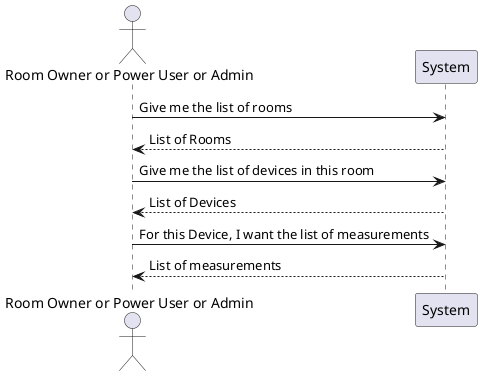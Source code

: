 @startuml
!pragma layout smetana

actor "Room Owner or Power User or Admin" as User
participant System

User -> System: Give me the list of rooms
System --> User: List of Rooms
User -> System: Give me the list of devices in this room
System --> User: List of Devices
User -> System: For this Device, I want the list of measurements
System --> User: List of measurements

@enduml